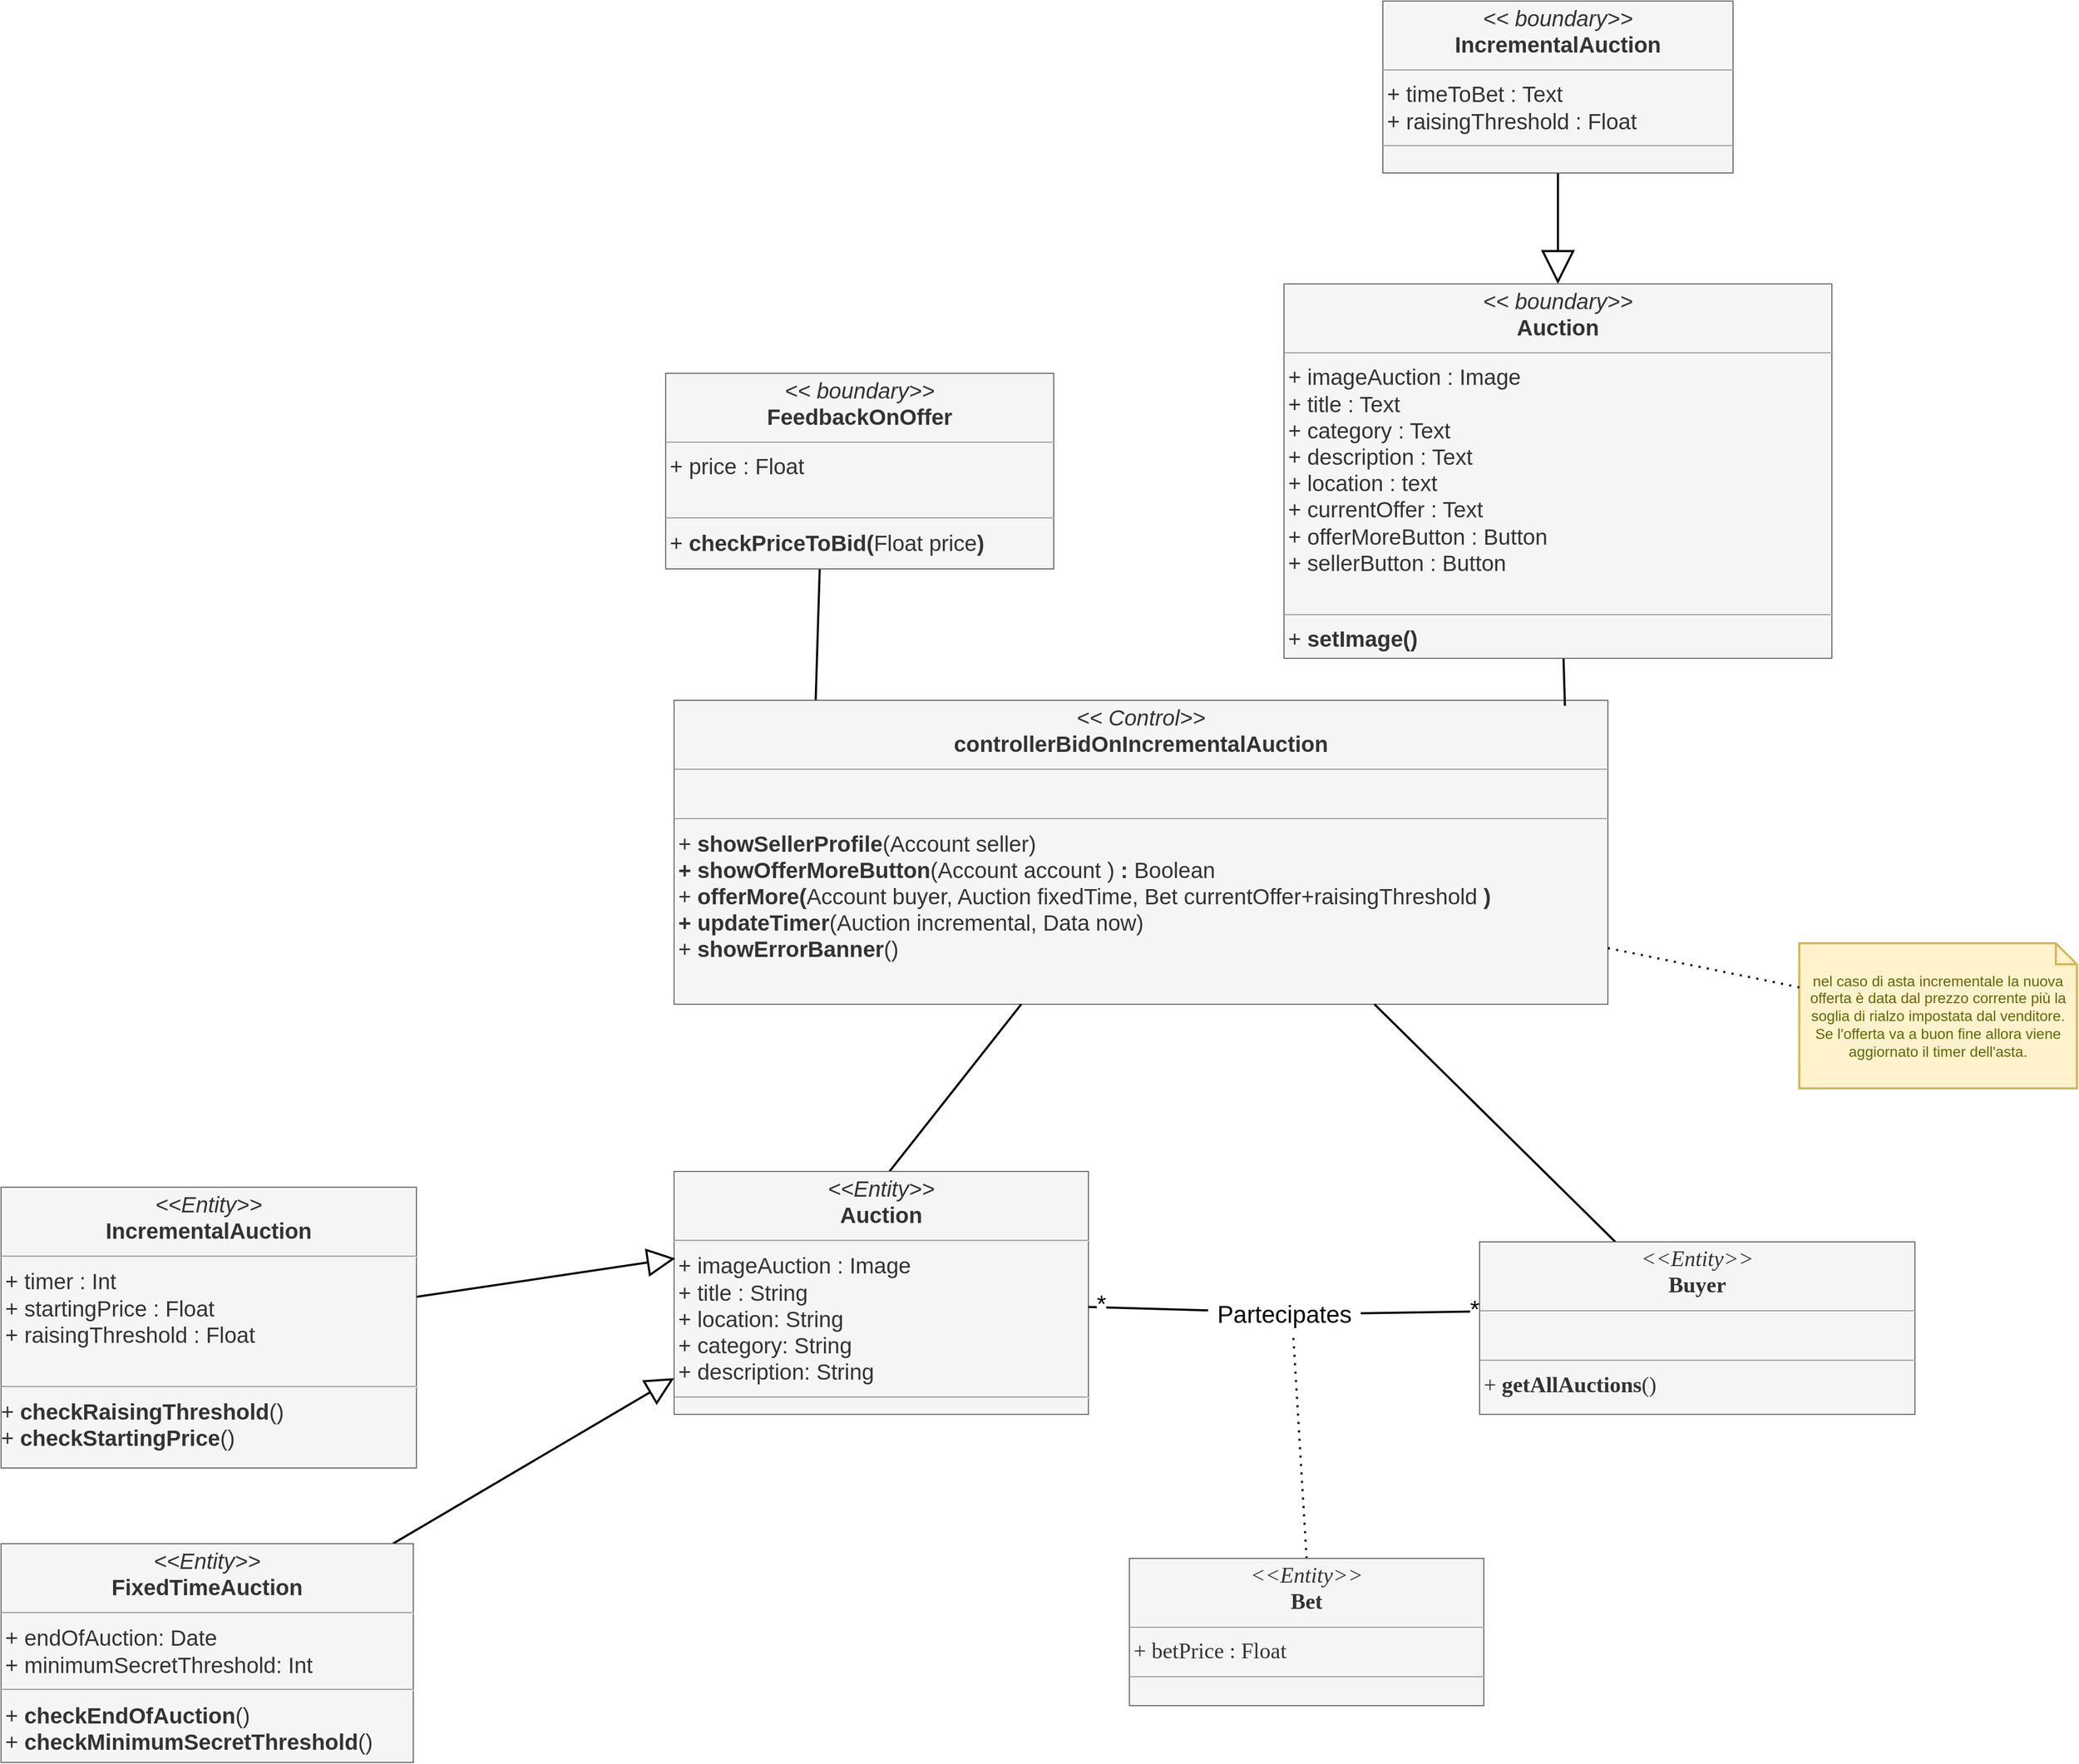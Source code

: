 <mxfile version="20.8.16" type="device"><diagram id="C5RBs43oDa-KdzZeNtuy" name="Page-1"><mxGraphModel dx="3393" dy="1918" grid="0" gridSize="10" guides="1" tooltips="1" connect="1" arrows="1" fold="1" page="0" pageScale="1" pageWidth="827" pageHeight="1169" math="0" shadow="0"><root><mxCell id="WIyWlLk6GJQsqaUBKTNV-0"/><mxCell id="WIyWlLk6GJQsqaUBKTNV-1" parent="WIyWlLk6GJQsqaUBKTNV-0"/><mxCell id="FrJquHC96A01T-8MRnd--26" style="rounded=0;orthogonalLoop=1;jettySize=auto;html=1;entryX=0.397;entryY=0.999;entryDx=0;entryDy=0;entryPerimeter=0;strokeWidth=2;endArrow=none;endFill=0;" parent="WIyWlLk6GJQsqaUBKTNV-1" target="FrJquHC96A01T-8MRnd--44" edge="1"><mxGeometry relative="1" as="geometry"><mxPoint x="326" y="593" as="sourcePoint"/></mxGeometry></mxCell><mxCell id="FrJquHC96A01T-8MRnd--27" value="&lt;p style=&quot;margin: 4px 0px 0px; text-align: center; font-size: 21px;&quot;&gt;&lt;font style=&quot;font-size: 21px;&quot;&gt;&lt;i style=&quot;&quot;&gt;&amp;lt;&amp;lt;&lt;/i&gt;&lt;i style=&quot;border-color: var(--border-color);&quot;&gt;&amp;nbsp;Control&lt;/i&gt;&lt;i style=&quot;&quot;&gt;&amp;gt;&amp;gt;&lt;/i&gt;&lt;br&gt;&lt;b style=&quot;&quot;&gt;controllerBidOnIncrementalAuction&lt;/b&gt;&lt;/font&gt;&lt;/p&gt;&lt;hr style=&quot;font-size: 21px;&quot; size=&quot;1&quot;&gt;&lt;p style=&quot;margin: 0px 0px 0px 4px; font-size: 21px;&quot;&gt;&lt;br&gt;&lt;/p&gt;&lt;hr style=&quot;font-size: 21px;&quot; size=&quot;1&quot;&gt;&lt;p style=&quot;margin: 0px 0px 0px 4px; font-size: 21px;&quot;&gt;&lt;span style=&quot;background-color: initial;&quot;&gt;+ &lt;/span&gt;&lt;b style=&quot;background-color: initial;&quot;&gt;showSellerProfile&lt;/b&gt;&lt;span style=&quot;background-color: initial;&quot;&gt;(Account seller)&lt;/span&gt;&lt;br&gt;&lt;/p&gt;&lt;p style=&quot;margin: 0px 0px 0px 4px; font-size: 21px;&quot;&gt;&lt;font style=&quot;font-size: 21px;&quot;&gt;&lt;b&gt;+ showOfferMoreButton&lt;/b&gt;(Account account )&lt;b&gt; : &lt;/b&gt;Boolean&lt;/font&gt;&lt;/p&gt;&lt;p style=&quot;margin: 0px 0px 0px 4px; font-size: 21px;&quot;&gt;&lt;font style=&quot;font-size: 21px;&quot;&gt;+ &lt;b&gt;offerMore(&lt;/b&gt;Account buyer, Auction fixedTime, Bet currentOffer+raisingThreshold&amp;nbsp;&lt;b&gt;)&lt;/b&gt;&lt;/font&gt;&lt;/p&gt;&lt;p style=&quot;margin: 0px 0px 0px 4px; font-size: 21px;&quot;&gt;&lt;font style=&quot;font-size: 21px;&quot;&gt;&lt;b&gt;+ updateTimer&lt;/b&gt;(Auction incremental, Data now)&lt;/font&gt;&lt;/p&gt;&lt;p style=&quot;margin: 0px 0px 0px 4px; font-size: 21px;&quot;&gt;&lt;font style=&quot;font-size: 21px;&quot;&gt;+&amp;nbsp;&lt;b style=&quot;border-color: var(--border-color);&quot;&gt;showErrorBanner&lt;/b&gt;()&lt;br&gt;&lt;/font&gt;&lt;/p&gt;" style="verticalAlign=top;align=left;overflow=fill;fontSize=12;fontFamily=Helvetica;html=1;fillColor=#f5f5f5;fontColor=#333333;strokeColor=#666666;" parent="WIyWlLk6GJQsqaUBKTNV-1" vertex="1"><mxGeometry x="193" y="539" width="888" height="289" as="geometry"/></mxCell><mxCell id="FrJquHC96A01T-8MRnd--28" style="edgeStyle=none;rounded=0;orthogonalLoop=1;jettySize=auto;html=1;strokeWidth=2;fontSize=23;endArrow=none;endFill=0;startSize=13;endSize=27;exitX=0.52;exitY=0;exitDx=0;exitDy=0;exitPerimeter=0;" parent="WIyWlLk6GJQsqaUBKTNV-1" source="FrJquHC96A01T-8MRnd--36" target="FrJquHC96A01T-8MRnd--27" edge="1"><mxGeometry relative="1" as="geometry"><mxPoint x="457.673" y="1098" as="sourcePoint"/></mxGeometry></mxCell><mxCell id="FrJquHC96A01T-8MRnd--29" style="edgeStyle=none;rounded=0;orthogonalLoop=1;jettySize=auto;html=1;strokeWidth=2;endArrow=none;endFill=0;startSize=13;endSize=27;entryX=0.954;entryY=0.018;entryDx=0;entryDy=0;entryPerimeter=0;" parent="WIyWlLk6GJQsqaUBKTNV-1" source="FrJquHC96A01T-8MRnd--30" target="FrJquHC96A01T-8MRnd--27" edge="1"><mxGeometry relative="1" as="geometry"/></mxCell><mxCell id="FrJquHC96A01T-8MRnd--30" value="&lt;p style=&quot;margin: 4px 0px 0px; text-align: center; font-size: 21px;&quot;&gt;&lt;font style=&quot;font-size: 21px;&quot;&gt;&lt;i style=&quot;&quot;&gt;&amp;lt;&amp;lt;&lt;/i&gt;&lt;i style=&quot;border-color: var(--border-color);&quot;&gt;&amp;nbsp;boundary&lt;/i&gt;&lt;i style=&quot;&quot;&gt;&amp;gt;&amp;gt;&lt;/i&gt;&lt;br&gt;&lt;b&gt;Auction&lt;/b&gt;&lt;/font&gt;&lt;/p&gt;&lt;hr style=&quot;font-size: 21px;&quot; size=&quot;1&quot;&gt;&lt;p style=&quot;margin: 0px 0px 0px 4px; font-size: 21px;&quot;&gt;&lt;font style=&quot;font-size: 21px;&quot;&gt;+ imageAuction : Image&lt;/font&gt;&lt;/p&gt;&lt;p style=&quot;margin: 0px 0px 0px 4px; font-size: 21px;&quot;&gt;&lt;font style=&quot;font-size: 21px;&quot;&gt;+ title : Text&lt;/font&gt;&lt;/p&gt;&lt;p style=&quot;margin: 0px 0px 0px 4px; font-size: 21px;&quot;&gt;&lt;font style=&quot;font-size: 21px;&quot;&gt;+ category : Text&lt;/font&gt;&lt;/p&gt;&lt;p style=&quot;margin: 0px 0px 0px 4px; font-size: 21px;&quot;&gt;&lt;font style=&quot;font-size: 21px;&quot;&gt;+ description : Text&lt;/font&gt;&lt;/p&gt;&lt;p style=&quot;margin: 0px 0px 0px 4px; font-size: 21px;&quot;&gt;&lt;font style=&quot;font-size: 21px;&quot;&gt;+ location : text&lt;/font&gt;&lt;/p&gt;&lt;p style=&quot;margin: 0px 0px 0px 4px; font-size: 21px;&quot;&gt;&lt;font style=&quot;font-size: 21px;&quot;&gt;+ currentOffer : Text&lt;/font&gt;&lt;/p&gt;&lt;p style=&quot;margin: 0px 0px 0px 4px; font-size: 21px;&quot;&gt;&lt;font style=&quot;font-size: 21px;&quot;&gt;+ offerMoreButton : Button&lt;/font&gt;&lt;/p&gt;&lt;p style=&quot;margin: 0px 0px 0px 4px; font-size: 21px;&quot;&gt;&lt;font style=&quot;font-size: 21px;&quot;&gt;+ sellerButton : Button&lt;/font&gt;&lt;/p&gt;&lt;p style=&quot;margin: 0px 0px 0px 4px; font-size: 21px;&quot;&gt;&lt;font style=&quot;font-size: 21px;&quot;&gt;&lt;br&gt;&lt;/font&gt;&lt;/p&gt;&lt;hr style=&quot;font-size: 21px;&quot; size=&quot;1&quot;&gt;&lt;p style=&quot;margin: 0px 0px 0px 4px; font-size: 21px;&quot;&gt;+ &lt;b&gt;setImage()&lt;/b&gt;&lt;/p&gt;" style="verticalAlign=top;align=left;overflow=fill;fontSize=12;fontFamily=Helvetica;html=1;fillColor=#f5f5f5;fontColor=#333333;strokeColor=#666666;" parent="WIyWlLk6GJQsqaUBKTNV-1" vertex="1"><mxGeometry x="773" y="143" width="521" height="356" as="geometry"/></mxCell><mxCell id="FrJquHC96A01T-8MRnd--31" style="rounded=0;orthogonalLoop=1;jettySize=auto;html=1;endArrow=block;endFill=0;startSize=13;endSize=27;strokeWidth=2;exitX=0.5;exitY=1;exitDx=0;exitDy=0;" parent="WIyWlLk6GJQsqaUBKTNV-1" source="FrJquHC96A01T-8MRnd--48" target="FrJquHC96A01T-8MRnd--30" edge="1"><mxGeometry relative="1" as="geometry"><mxPoint x="1375.408" y="-2" as="sourcePoint"/></mxGeometry></mxCell><mxCell id="FrJquHC96A01T-8MRnd--33" style="edgeStyle=none;rounded=0;orthogonalLoop=1;jettySize=auto;html=1;entryX=0.75;entryY=1;entryDx=0;entryDy=0;strokeWidth=2;endArrow=none;endFill=0;startSize=13;endSize=27;exitX=0.313;exitY=0.003;exitDx=0;exitDy=0;exitPerimeter=0;" parent="WIyWlLk6GJQsqaUBKTNV-1" source="FrJquHC96A01T-8MRnd--41" target="FrJquHC96A01T-8MRnd--27" edge="1"><mxGeometry relative="1" as="geometry"><mxPoint x="891.593" y="976" as="sourcePoint"/></mxGeometry></mxCell><mxCell id="FrJquHC96A01T-8MRnd--34" style="edgeStyle=none;rounded=0;orthogonalLoop=1;jettySize=auto;html=1;entryX=0.006;entryY=0.403;entryDx=0;entryDy=0;entryPerimeter=0;strokeWidth=2;endArrow=none;endFill=0;endSize=22;startArrow=none;" parent="WIyWlLk6GJQsqaUBKTNV-1" source="FrJquHC96A01T-8MRnd--47" target="FrJquHC96A01T-8MRnd--41" edge="1"><mxGeometry relative="1" as="geometry"/></mxCell><mxCell id="FrJquHC96A01T-8MRnd--35" value="&lt;span style=&quot;font-size: 23px;&quot;&gt;*&lt;/span&gt;" style="edgeLabel;html=1;align=center;verticalAlign=middle;resizable=0;points=[];" parent="FrJquHC96A01T-8MRnd--34" vertex="1" connectable="0"><mxGeometry x="0.86" y="2" relative="1" as="geometry"><mxPoint as="offset"/></mxGeometry></mxCell><mxCell id="FrJquHC96A01T-8MRnd--36" value="&lt;p style=&quot;margin: 4px 0px 0px; text-align: center; font-size: 21px;&quot;&gt;&lt;i style=&quot;font-size: 21px;&quot;&gt;&amp;lt;&amp;lt;Entity&amp;gt;&amp;gt;&lt;/i&gt;&lt;br style=&quot;font-size: 21px;&quot;&gt;&lt;b style=&quot;font-size: 21px;&quot;&gt;Auction&lt;/b&gt;&lt;/p&gt;&lt;hr style=&quot;font-size: 21px;&quot;&gt;&lt;p style=&quot;margin: 0px 0px 0px 4px; font-size: 21px;&quot;&gt;+ imageAuction : Image&lt;br&gt;&lt;/p&gt;&lt;p style=&quot;margin: 0px 0px 0px 4px; font-size: 21px;&quot;&gt;+ title : String&lt;/p&gt;&lt;p style=&quot;margin: 0px 0px 0px 4px; font-size: 21px;&quot;&gt;+ location: String&lt;/p&gt;&lt;p style=&quot;margin: 0px 0px 0px 4px; font-size: 21px;&quot;&gt;+ category: String&lt;/p&gt;&lt;p style=&quot;margin: 0px 0px 0px 4px; font-size: 21px;&quot;&gt;+ description: String&lt;/p&gt;&lt;hr style=&quot;font-size: 21px;&quot;&gt;&lt;p style=&quot;margin: 0px 0px 0px 4px; font-size: 21px;&quot;&gt;&lt;br&gt;&lt;/p&gt;" style="verticalAlign=top;align=left;overflow=fill;fontSize=21;fontFamily=Helvetica;html=1;fillColor=#f5f5f5;fontColor=#333333;strokeColor=#666666;" parent="WIyWlLk6GJQsqaUBKTNV-1" vertex="1"><mxGeometry x="193" y="987" width="394" height="231" as="geometry"/></mxCell><mxCell id="FrJquHC96A01T-8MRnd--37" style="rounded=0;orthogonalLoop=1;jettySize=auto;html=1;strokeWidth=2;endArrow=block;endFill=0;endSize=22;entryX=0;entryY=0.851;entryDx=0;entryDy=0;entryPerimeter=0;" parent="WIyWlLk6GJQsqaUBKTNV-1" source="FrJquHC96A01T-8MRnd--38" target="FrJquHC96A01T-8MRnd--36" edge="1"><mxGeometry relative="1" as="geometry"><mxPoint x="184" y="1405" as="targetPoint"/></mxGeometry></mxCell><mxCell id="FrJquHC96A01T-8MRnd--38" value="&lt;p style=&quot;margin: 4px 0px 0px; text-align: center; font-size: 21px;&quot;&gt;&lt;i style=&quot;font-size: 21px;&quot;&gt;&amp;lt;&amp;lt;Entity&amp;gt;&amp;gt;&lt;/i&gt;&lt;br style=&quot;font-size: 21px;&quot;&gt;&lt;b&gt;FixedTimeAuction&lt;/b&gt;&lt;/p&gt;&lt;hr style=&quot;font-size: 21px;&quot;&gt;&lt;p style=&quot;margin: 0px 0px 0px 4px; font-size: 21px;&quot;&gt;+ endOfAuction: Date&lt;br style=&quot;font-size: 21px;&quot;&gt;+ minimumSecretThreshold: Int&lt;/p&gt;&lt;hr style=&quot;font-size: 21px;&quot;&gt;&lt;p style=&quot;margin: 0px 0px 0px 4px; font-size: 21px;&quot;&gt;+&amp;nbsp;&lt;b&gt;checkEndOfAuction&lt;/b&gt;()&lt;/p&gt;&lt;p style=&quot;margin: 0px 0px 0px 4px; font-size: 21px;&quot;&gt;+&amp;nbsp;&lt;b&gt;checkMinimumSecretThreshold&lt;/b&gt;()&lt;/p&gt;" style="verticalAlign=top;align=left;overflow=fill;fontSize=21;fontFamily=Helvetica;html=1;fillColor=#f5f5f5;fontColor=#333333;strokeColor=#666666;" parent="WIyWlLk6GJQsqaUBKTNV-1" vertex="1"><mxGeometry x="-447" y="1341" width="392" height="208" as="geometry"/></mxCell><mxCell id="FrJquHC96A01T-8MRnd--39" style="rounded=0;orthogonalLoop=1;jettySize=auto;html=1;entryX=0.003;entryY=0.358;entryDx=0;entryDy=0;entryPerimeter=0;strokeWidth=2;endArrow=block;endFill=0;endSize=22;" parent="WIyWlLk6GJQsqaUBKTNV-1" source="FrJquHC96A01T-8MRnd--40" target="FrJquHC96A01T-8MRnd--36" edge="1"><mxGeometry relative="1" as="geometry"/></mxCell><mxCell id="FrJquHC96A01T-8MRnd--40" value="&lt;p style=&quot;margin: 4px 0px 0px; text-align: center; font-size: 21px;&quot;&gt;&lt;i style=&quot;font-size: 21px;&quot;&gt;&amp;lt;&amp;lt;Entity&amp;gt;&amp;gt;&lt;/i&gt;&lt;br style=&quot;font-size: 21px;&quot;&gt;&lt;b style=&quot;font-size: 21px;&quot;&gt;IncrementalAuction&lt;/b&gt;&lt;/p&gt;&lt;hr style=&quot;font-size: 21px;&quot;&gt;&lt;p style=&quot;margin: 0px 0px 0px 4px; font-size: 21px;&quot;&gt;+ timer : Int&lt;br style=&quot;font-size: 21px;&quot;&gt;+ startingPrice : Float&lt;/p&gt;&lt;p style=&quot;margin: 0px 0px 0px 4px; font-size: 21px;&quot;&gt;+ raisingThreshold : Float&lt;/p&gt;&lt;br&gt;&lt;hr style=&quot;font-size: 21px;&quot;&gt;+&amp;nbsp;&lt;b&gt;checkRaisingThreshold&lt;/b&gt;()&lt;br&gt;+&amp;nbsp;&lt;b&gt;checkStartingPrice&lt;/b&gt;()&lt;br&gt;&lt;br&gt;&lt;br&gt;&lt;p style=&quot;margin: 0px 0px 0px 4px; font-size: 21px;&quot;&gt;&lt;br&gt;&lt;/p&gt;" style="verticalAlign=top;align=left;overflow=fill;fontSize=21;fontFamily=Helvetica;html=1;fillColor=#f5f5f5;fontColor=#333333;strokeColor=#666666;" parent="WIyWlLk6GJQsqaUBKTNV-1" vertex="1"><mxGeometry x="-447" y="1002" width="395" height="267" as="geometry"/></mxCell><mxCell id="FrJquHC96A01T-8MRnd--41" value="&lt;p style=&quot;margin: 4px 0px 0px; text-align: center; font-size: 21px;&quot;&gt;&lt;font style=&quot;font-size: 21px;&quot;&gt;&lt;i style=&quot;&quot;&gt;&amp;lt;&amp;lt;Entity&amp;gt;&amp;gt;&lt;/i&gt;&lt;br&gt;&lt;b style=&quot;&quot;&gt;Buyer&lt;/b&gt;&lt;/font&gt;&lt;/p&gt;&lt;hr style=&quot;font-size: 21px;&quot; size=&quot;1&quot;&gt;&lt;p style=&quot;margin: 0px 0px 0px 4px; font-size: 21px;&quot;&gt;&lt;br&gt;&lt;/p&gt;&lt;hr style=&quot;font-size: 21px;&quot; size=&quot;1&quot;&gt;&lt;p style=&quot;margin: 0px 0px 0px 4px; font-size: 21px;&quot;&gt;&lt;font style=&quot;font-size: 21px;&quot;&gt;+ &lt;b&gt;getAllAuctions&lt;/b&gt;()&lt;/font&gt;&lt;/p&gt;&lt;p style=&quot;margin: 0px 0px 0px 4px; font-size: 21px;&quot;&gt;&lt;br&gt;&lt;/p&gt;" style="verticalAlign=top;align=left;overflow=fill;fontSize=12;fontFamily=SF PRO;html=1;fillColor=#f5f5f5;fontColor=#333333;strokeColor=#666666;rounded=0;" parent="WIyWlLk6GJQsqaUBKTNV-1" vertex="1"><mxGeometry x="959" y="1054" width="414" height="164" as="geometry"/></mxCell><mxCell id="FrJquHC96A01T-8MRnd--42" value="" style="endArrow=none;dashed=1;html=1;dashPattern=1 3;strokeWidth=2;rounded=0;exitX=0.5;exitY=0;exitDx=0;exitDy=0;entryX=0.561;entryY=1.036;entryDx=0;entryDy=0;entryPerimeter=0;" parent="WIyWlLk6GJQsqaUBKTNV-1" source="FrJquHC96A01T-8MRnd--43" target="FrJquHC96A01T-8MRnd--47" edge="1"><mxGeometry width="50" height="50" relative="1" as="geometry"><mxPoint x="523" y="1244" as="sourcePoint"/><mxPoint x="810" y="1257" as="targetPoint"/></mxGeometry></mxCell><mxCell id="FrJquHC96A01T-8MRnd--43" value="&lt;p style=&quot;margin: 4px 0px 0px; text-align: center; font-size: 21px;&quot;&gt;&lt;font style=&quot;font-size: 21px;&quot;&gt;&lt;i style=&quot;&quot;&gt;&amp;lt;&amp;lt;Entity&amp;gt;&amp;gt;&lt;/i&gt;&lt;br&gt;&lt;b style=&quot;&quot;&gt;Bet&lt;/b&gt;&lt;/font&gt;&lt;/p&gt;&lt;hr style=&quot;font-size: 21px;&quot; size=&quot;1&quot;&gt;&lt;p style=&quot;margin: 0px 0px 0px 4px; font-size: 21px;&quot;&gt;+ betPrice : Float&lt;/p&gt;&lt;hr style=&quot;font-size: 21px;&quot; size=&quot;1&quot;&gt;&lt;p style=&quot;margin: 0px 0px 0px 4px; font-size: 21px;&quot;&gt;&lt;br&gt;&lt;/p&gt;&lt;p style=&quot;margin: 0px 0px 0px 4px; font-size: 21px;&quot;&gt;&lt;br&gt;&lt;/p&gt;" style="verticalAlign=top;align=left;overflow=fill;fontSize=12;fontFamily=SF PRO;html=1;fillColor=#f5f5f5;fontColor=#333333;strokeColor=#666666;rounded=0;" parent="WIyWlLk6GJQsqaUBKTNV-1" vertex="1"><mxGeometry x="626" y="1355" width="337" height="140" as="geometry"/></mxCell><mxCell id="FrJquHC96A01T-8MRnd--44" value="&lt;p style=&quot;margin: 4px 0px 0px; text-align: center; font-size: 21px;&quot;&gt;&lt;font style=&quot;font-size: 21px;&quot;&gt;&lt;i style=&quot;&quot;&gt;&amp;lt;&amp;lt;&lt;/i&gt;&lt;i style=&quot;border-color: var(--border-color);&quot;&gt;&amp;nbsp;boundary&lt;/i&gt;&lt;i style=&quot;&quot;&gt;&amp;gt;&amp;gt;&lt;/i&gt;&lt;br&gt;&lt;b&gt;FeedbackOnOffer&lt;/b&gt;&lt;/font&gt;&lt;/p&gt;&lt;hr style=&quot;font-size: 21px;&quot; size=&quot;1&quot;&gt;&lt;p style=&quot;margin: 0px 0px 0px 4px; font-size: 21px;&quot;&gt;+ price : Float&lt;/p&gt;&lt;p style=&quot;margin: 0px 0px 0px 4px; font-size: 21px;&quot;&gt;&lt;font style=&quot;font-size: 21px;&quot;&gt;&lt;br&gt;&lt;/font&gt;&lt;/p&gt;&lt;hr style=&quot;font-size: 21px;&quot; size=&quot;1&quot;&gt;&lt;p style=&quot;margin: 0px 0px 0px 4px; font-size: 21px;&quot;&gt;+ &lt;b&gt;checkPriceToBid(&lt;/b&gt;Float price&lt;b&gt;)&lt;/b&gt;&lt;/p&gt;" style="verticalAlign=top;align=left;overflow=fill;fontSize=12;fontFamily=Helvetica;html=1;fillColor=#f5f5f5;fontColor=#333333;strokeColor=#666666;" parent="WIyWlLk6GJQsqaUBKTNV-1" vertex="1"><mxGeometry x="185" y="228" width="369" height="186" as="geometry"/></mxCell><mxCell id="FrJquHC96A01T-8MRnd--45" value="" style="edgeStyle=none;rounded=0;orthogonalLoop=1;jettySize=auto;html=1;entryX=0.006;entryY=0.403;entryDx=0;entryDy=0;entryPerimeter=0;strokeWidth=2;endArrow=none;endFill=0;endSize=22;exitX=1;exitY=0.558;exitDx=0;exitDy=0;exitPerimeter=0;" parent="WIyWlLk6GJQsqaUBKTNV-1" source="FrJquHC96A01T-8MRnd--36" target="FrJquHC96A01T-8MRnd--47" edge="1"><mxGeometry relative="1" as="geometry"><mxPoint x="597" y="1138.749" as="sourcePoint"/><mxPoint x="959.484" y="1140.092" as="targetPoint"/></mxGeometry></mxCell><mxCell id="FrJquHC96A01T-8MRnd--46" value="*" style="edgeLabel;html=1;align=center;verticalAlign=middle;resizable=0;points=[];fontSize=23;" parent="FrJquHC96A01T-8MRnd--45" vertex="1" connectable="0"><mxGeometry x="-0.797" y="3" relative="1" as="geometry"><mxPoint as="offset"/></mxGeometry></mxCell><mxCell id="FrJquHC96A01T-8MRnd--47" value="Partecipates" style="text;html=1;align=center;verticalAlign=middle;resizable=0;points=[];autosize=1;strokeColor=none;fillColor=none;fontSize=23;" parent="WIyWlLk6GJQsqaUBKTNV-1" vertex="1"><mxGeometry x="700" y="1103" width="146" height="40" as="geometry"/></mxCell><mxCell id="FrJquHC96A01T-8MRnd--48" value="&lt;p style=&quot;margin: 4px 0px 0px; text-align: center; font-size: 21px;&quot;&gt;&lt;font style=&quot;font-size: 21px;&quot;&gt;&lt;i style=&quot;&quot;&gt;&amp;lt;&amp;lt;&lt;/i&gt;&lt;i style=&quot;border-color: var(--border-color);&quot;&gt;&amp;nbsp;boundary&lt;/i&gt;&lt;i style=&quot;&quot;&gt;&amp;gt;&amp;gt;&lt;/i&gt;&lt;br&gt;&lt;b&gt;IncrementalAuction&lt;/b&gt;&lt;/font&gt;&lt;/p&gt;&lt;hr style=&quot;font-size: 21px;&quot; size=&quot;1&quot;&gt;&lt;p style=&quot;margin: 0px 0px 0px 4px; font-size: 21px;&quot;&gt;&lt;font style=&quot;font-size: 21px;&quot;&gt;+ timeToBet : Text&lt;/font&gt;&lt;/p&gt;&lt;p style=&quot;margin: 0px 0px 0px 4px; font-size: 21px;&quot;&gt;&lt;font style=&quot;font-size: 21px;&quot;&gt;+ raisingThreshold : Float&amp;nbsp;&lt;/font&gt;&lt;/p&gt;&lt;hr style=&quot;font-size: 21px;&quot; size=&quot;1&quot;&gt;&lt;p style=&quot;margin: 0px 0px 0px 4px; font-size: 21px;&quot;&gt;&lt;br&gt;&lt;/p&gt;" style="verticalAlign=top;align=left;overflow=fill;fontSize=12;fontFamily=Helvetica;html=1;fillColor=#f5f5f5;fontColor=#333333;strokeColor=#666666;" parent="WIyWlLk6GJQsqaUBKTNV-1" vertex="1"><mxGeometry x="867" y="-126" width="333" height="163.5" as="geometry"/></mxCell><mxCell id="FrJquHC96A01T-8MRnd--49" value="nel caso di asta incrementale la nuova offerta è data dal prezzo corrente più la soglia di rialzo impostata dal venditore.&lt;br&gt;Se l'offerta va a buon fine allora viene aggiornato il timer dell'asta." style="shape=note;strokeWidth=2;fontSize=14;size=20;whiteSpace=wrap;html=1;fillColor=#fff2cc;strokeColor=#d6b656;fontColor=#666600;" parent="WIyWlLk6GJQsqaUBKTNV-1" vertex="1"><mxGeometry x="1263" y="770" width="264" height="138" as="geometry"/></mxCell><mxCell id="FrJquHC96A01T-8MRnd--50" value="" style="endArrow=none;dashed=1;html=1;dashPattern=1 3;strokeWidth=2;rounded=0;" parent="WIyWlLk6GJQsqaUBKTNV-1" source="FrJquHC96A01T-8MRnd--27" target="FrJquHC96A01T-8MRnd--49" edge="1"><mxGeometry width="50" height="50" relative="1" as="geometry"><mxPoint x="1124" y="761" as="sourcePoint"/><mxPoint x="1174" y="711" as="targetPoint"/></mxGeometry></mxCell></root></mxGraphModel></diagram></mxfile>